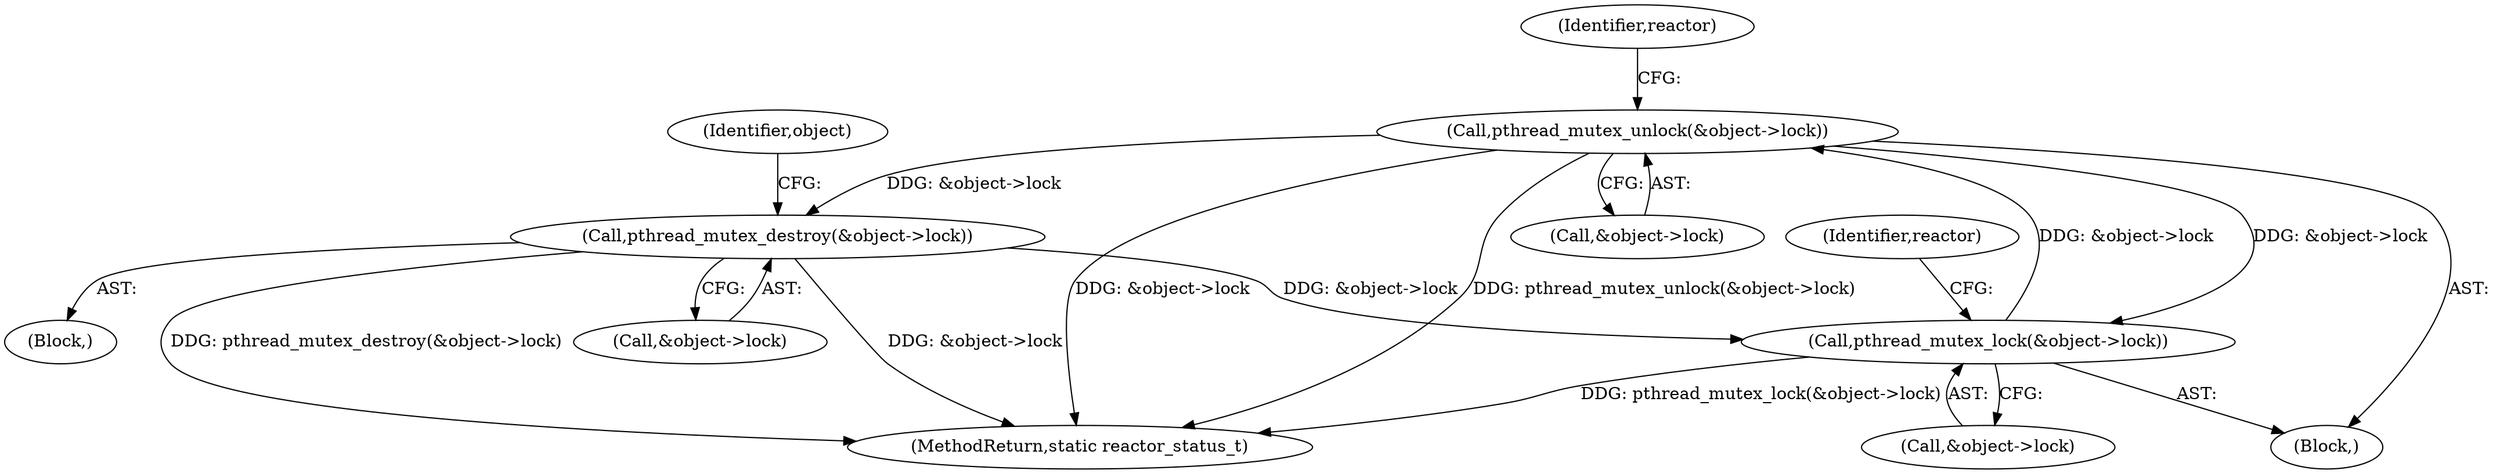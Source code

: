 digraph "0_Android_472271b153c5dc53c28beac55480a8d8434b2d5c_59@API" {
"1000311" [label="(Call,pthread_mutex_unlock(&object->lock))"];
"1000253" [label="(Call,pthread_mutex_lock(&object->lock))"];
"1000311" [label="(Call,pthread_mutex_unlock(&object->lock))"];
"1000321" [label="(Call,pthread_mutex_destroy(&object->lock))"];
"1000320" [label="(Block,)"];
"1000327" [label="(Identifier,object)"];
"1000197" [label="(Block,)"];
"1000261" [label="(Identifier,reactor)"];
"1000321" [label="(Call,pthread_mutex_destroy(&object->lock))"];
"1000322" [label="(Call,&object->lock)"];
"1000311" [label="(Call,pthread_mutex_unlock(&object->lock))"];
"1000335" [label="(MethodReturn,static reactor_status_t)"];
"1000253" [label="(Call,pthread_mutex_lock(&object->lock))"];
"1000318" [label="(Identifier,reactor)"];
"1000312" [label="(Call,&object->lock)"];
"1000254" [label="(Call,&object->lock)"];
"1000311" -> "1000197"  [label="AST: "];
"1000311" -> "1000312"  [label="CFG: "];
"1000312" -> "1000311"  [label="AST: "];
"1000318" -> "1000311"  [label="CFG: "];
"1000311" -> "1000335"  [label="DDG: &object->lock"];
"1000311" -> "1000335"  [label="DDG: pthread_mutex_unlock(&object->lock)"];
"1000311" -> "1000253"  [label="DDG: &object->lock"];
"1000253" -> "1000311"  [label="DDG: &object->lock"];
"1000311" -> "1000321"  [label="DDG: &object->lock"];
"1000253" -> "1000197"  [label="AST: "];
"1000253" -> "1000254"  [label="CFG: "];
"1000254" -> "1000253"  [label="AST: "];
"1000261" -> "1000253"  [label="CFG: "];
"1000253" -> "1000335"  [label="DDG: pthread_mutex_lock(&object->lock)"];
"1000321" -> "1000253"  [label="DDG: &object->lock"];
"1000321" -> "1000320"  [label="AST: "];
"1000321" -> "1000322"  [label="CFG: "];
"1000322" -> "1000321"  [label="AST: "];
"1000327" -> "1000321"  [label="CFG: "];
"1000321" -> "1000335"  [label="DDG: &object->lock"];
"1000321" -> "1000335"  [label="DDG: pthread_mutex_destroy(&object->lock)"];
}
